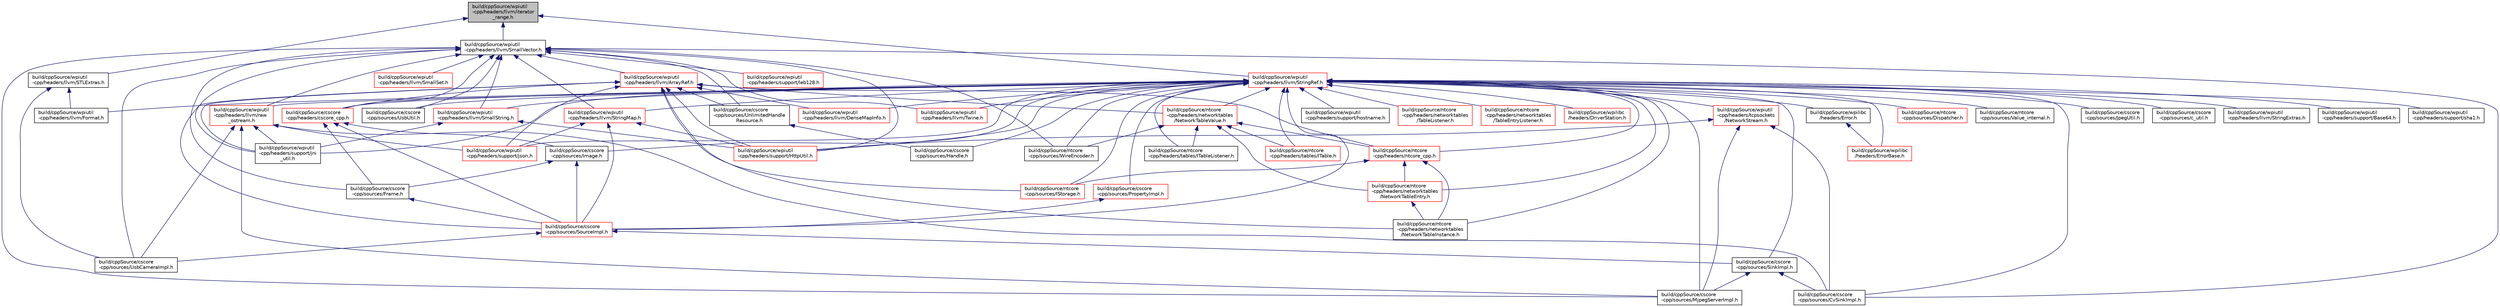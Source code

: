 digraph "build/cppSource/wpiutil-cpp/headers/llvm/iterator_range.h"
{
  edge [fontname="Helvetica",fontsize="10",labelfontname="Helvetica",labelfontsize="10"];
  node [fontname="Helvetica",fontsize="10",shape=record];
  Node1 [label="build/cppSource/wpiutil\l-cpp/headers/llvm/iterator\l_range.h",height=0.2,width=0.4,color="black", fillcolor="grey75", style="filled", fontcolor="black"];
  Node1 -> Node2 [dir="back",color="midnightblue",fontsize="10",style="solid",fontname="Helvetica"];
  Node2 [label="build/cppSource/wpiutil\l-cpp/headers/llvm/STLExtras.h",height=0.2,width=0.4,color="black", fillcolor="white", style="filled",URL="$STLExtras_8h_source.html"];
  Node2 -> Node3 [dir="back",color="midnightblue",fontsize="10",style="solid",fontname="Helvetica"];
  Node3 [label="build/cppSource/cscore\l-cpp/sources/UsbCameraImpl.h",height=0.2,width=0.4,color="black", fillcolor="white", style="filled",URL="$UsbCameraImpl_8h_source.html"];
  Node2 -> Node4 [dir="back",color="midnightblue",fontsize="10",style="solid",fontname="Helvetica"];
  Node4 [label="build/cppSource/wpiutil\l-cpp/headers/llvm/Format.h",height=0.2,width=0.4,color="black", fillcolor="white", style="filled",URL="$Format_8h_source.html"];
  Node1 -> Node5 [dir="back",color="midnightblue",fontsize="10",style="solid",fontname="Helvetica"];
  Node5 [label="build/cppSource/wpiutil\l-cpp/headers/llvm/SmallVector.h",height=0.2,width=0.4,color="black", fillcolor="white", style="filled",URL="$SmallVector_8h_source.html"];
  Node5 -> Node6 [dir="back",color="midnightblue",fontsize="10",style="solid",fontname="Helvetica"];
  Node6 [label="build/cppSource/ntcore\l-cpp/sources/WireEncoder.h",height=0.2,width=0.4,color="black", fillcolor="white", style="filled",URL="$WireEncoder_8h_source.html"];
  Node5 -> Node7 [dir="back",color="midnightblue",fontsize="10",style="solid",fontname="Helvetica"];
  Node7 [label="build/cppSource/cscore\l-cpp/sources/Frame.h",height=0.2,width=0.4,color="black", fillcolor="white", style="filled",URL="$Frame_8h_source.html"];
  Node7 -> Node8 [dir="back",color="midnightblue",fontsize="10",style="solid",fontname="Helvetica"];
  Node8 [label="build/cppSource/cscore\l-cpp/sources/SourceImpl.h",height=0.2,width=0.4,color="red", fillcolor="white", style="filled",URL="$SourceImpl_8h_source.html"];
  Node8 -> Node9 [dir="back",color="midnightblue",fontsize="10",style="solid",fontname="Helvetica"];
  Node9 [label="build/cppSource/cscore\l-cpp/sources/SinkImpl.h",height=0.2,width=0.4,color="black", fillcolor="white", style="filled",URL="$SinkImpl_8h_source.html"];
  Node9 -> Node10 [dir="back",color="midnightblue",fontsize="10",style="solid",fontname="Helvetica"];
  Node10 [label="build/cppSource/cscore\l-cpp/sources/MjpegServerImpl.h",height=0.2,width=0.4,color="black", fillcolor="white", style="filled",URL="$MjpegServerImpl_8h_source.html"];
  Node9 -> Node11 [dir="back",color="midnightblue",fontsize="10",style="solid",fontname="Helvetica"];
  Node11 [label="build/cppSource/cscore\l-cpp/sources/CvSinkImpl.h",height=0.2,width=0.4,color="black", fillcolor="white", style="filled",URL="$CvSinkImpl_8h_source.html"];
  Node8 -> Node3 [dir="back",color="midnightblue",fontsize="10",style="solid",fontname="Helvetica"];
  Node5 -> Node12 [dir="back",color="midnightblue",fontsize="10",style="solid",fontname="Helvetica"];
  Node12 [label="build/cppSource/cscore\l-cpp/sources/UnlimitedHandle\lResource.h",height=0.2,width=0.4,color="black", fillcolor="white", style="filled",URL="$UnlimitedHandleResource_8h_source.html"];
  Node12 -> Node13 [dir="back",color="midnightblue",fontsize="10",style="solid",fontname="Helvetica"];
  Node13 [label="build/cppSource/cscore\l-cpp/sources/Handle.h",height=0.2,width=0.4,color="black", fillcolor="white", style="filled",URL="$cscore-cpp_2sources_2Handle_8h_source.html"];
  Node5 -> Node14 [dir="back",color="midnightblue",fontsize="10",style="solid",fontname="Helvetica"];
  Node14 [label="build/cppSource/cscore\l-cpp/sources/UsbUtil.h",height=0.2,width=0.4,color="black", fillcolor="white", style="filled",URL="$UsbUtil_8h_source.html"];
  Node5 -> Node3 [dir="back",color="midnightblue",fontsize="10",style="solid",fontname="Helvetica"];
  Node5 -> Node10 [dir="back",color="midnightblue",fontsize="10",style="solid",fontname="Helvetica"];
  Node5 -> Node11 [dir="back",color="midnightblue",fontsize="10",style="solid",fontname="Helvetica"];
  Node5 -> Node15 [dir="back",color="midnightblue",fontsize="10",style="solid",fontname="Helvetica"];
  Node15 [label="build/cppSource/wpiutil\l-cpp/headers/llvm/SmallSet.h",height=0.2,width=0.4,color="red", fillcolor="white", style="filled",URL="$SmallSet_8h_source.html"];
  Node5 -> Node16 [dir="back",color="midnightblue",fontsize="10",style="solid",fontname="Helvetica"];
  Node16 [label="build/cppSource/wpiutil\l-cpp/headers/llvm/StringMap.h",height=0.2,width=0.4,color="red", fillcolor="white", style="filled",URL="$StringMap_8h_source.html"];
  Node16 -> Node8 [dir="back",color="midnightblue",fontsize="10",style="solid",fontname="Helvetica"];
  Node16 -> Node17 [dir="back",color="midnightblue",fontsize="10",style="solid",fontname="Helvetica"];
  Node17 [label="build/cppSource/wpiutil\l-cpp/headers/support/json.h",height=0.2,width=0.4,color="red", fillcolor="white", style="filled",URL="$json_8h_source.html"];
  Node16 -> Node18 [dir="back",color="midnightblue",fontsize="10",style="solid",fontname="Helvetica"];
  Node18 [label="build/cppSource/wpiutil\l-cpp/headers/support/HttpUtil.h",height=0.2,width=0.4,color="red", fillcolor="white", style="filled",URL="$HttpUtil_8h_source.html"];
  Node5 -> Node19 [dir="back",color="midnightblue",fontsize="10",style="solid",fontname="Helvetica"];
  Node19 [label="build/cppSource/wpiutil\l-cpp/headers/llvm/raw\l_ostream.h",height=0.2,width=0.4,color="red", fillcolor="white", style="filled",URL="$raw__ostream_8h_source.html"];
  Node19 -> Node3 [dir="back",color="midnightblue",fontsize="10",style="solid",fontname="Helvetica"];
  Node19 -> Node10 [dir="back",color="midnightblue",fontsize="10",style="solid",fontname="Helvetica"];
  Node19 -> Node11 [dir="back",color="midnightblue",fontsize="10",style="solid",fontname="Helvetica"];
  Node19 -> Node20 [dir="back",color="midnightblue",fontsize="10",style="solid",fontname="Helvetica"];
  Node20 [label="build/cppSource/wpiutil\l-cpp/headers/support/jni\l_util.h",height=0.2,width=0.4,color="black", fillcolor="white", style="filled",URL="$jni__util_8h_source.html"];
  Node19 -> Node17 [dir="back",color="midnightblue",fontsize="10",style="solid",fontname="Helvetica"];
  Node5 -> Node21 [dir="back",color="midnightblue",fontsize="10",style="solid",fontname="Helvetica"];
  Node21 [label="build/cppSource/wpiutil\l-cpp/headers/llvm/Twine.h",height=0.2,width=0.4,color="red", fillcolor="white", style="filled",URL="$Twine_8h_source.html"];
  Node5 -> Node22 [dir="back",color="midnightblue",fontsize="10",style="solid",fontname="Helvetica"];
  Node22 [label="build/cppSource/wpiutil\l-cpp/headers/llvm/ArrayRef.h",height=0.2,width=0.4,color="red", fillcolor="white", style="filled",URL="$ArrayRef_8h_source.html"];
  Node22 -> Node23 [dir="back",color="midnightblue",fontsize="10",style="solid",fontname="Helvetica"];
  Node23 [label="build/cppSource/ntcore\l-cpp/sources/IStorage.h",height=0.2,width=0.4,color="red", fillcolor="white", style="filled",URL="$IStorage_8h_source.html"];
  Node22 -> Node8 [dir="back",color="midnightblue",fontsize="10",style="solid",fontname="Helvetica"];
  Node22 -> Node12 [dir="back",color="midnightblue",fontsize="10",style="solid",fontname="Helvetica"];
  Node22 -> Node24 [dir="back",color="midnightblue",fontsize="10",style="solid",fontname="Helvetica"];
  Node24 [label="build/cppSource/wpiutil\l-cpp/headers/llvm/DenseMapInfo.h",height=0.2,width=0.4,color="red", fillcolor="white", style="filled",URL="$DenseMapInfo_8h_source.html"];
  Node22 -> Node20 [dir="back",color="midnightblue",fontsize="10",style="solid",fontname="Helvetica"];
  Node22 -> Node17 [dir="back",color="midnightblue",fontsize="10",style="solid",fontname="Helvetica"];
  Node22 -> Node18 [dir="back",color="midnightblue",fontsize="10",style="solid",fontname="Helvetica"];
  Node22 -> Node25 [dir="back",color="midnightblue",fontsize="10",style="solid",fontname="Helvetica"];
  Node25 [label="build/cppSource/ntcore\l-cpp/headers/networktables\l/NetworkTableValue.h",height=0.2,width=0.4,color="red", fillcolor="white", style="filled",URL="$NetworkTableValue_8h_source.html"];
  Node25 -> Node6 [dir="back",color="midnightblue",fontsize="10",style="solid",fontname="Helvetica"];
  Node25 -> Node26 [dir="back",color="midnightblue",fontsize="10",style="solid",fontname="Helvetica"];
  Node26 [label="build/cppSource/ntcore\l-cpp/headers/tables/ITableListener.h",height=0.2,width=0.4,color="black", fillcolor="white", style="filled",URL="$ITableListener_8h_source.html"];
  Node25 -> Node27 [dir="back",color="midnightblue",fontsize="10",style="solid",fontname="Helvetica"];
  Node27 [label="build/cppSource/ntcore\l-cpp/headers/tables/ITable.h",height=0.2,width=0.4,color="red", fillcolor="white", style="filled",URL="$ITable_8h_source.html"];
  Node25 -> Node28 [dir="back",color="midnightblue",fontsize="10",style="solid",fontname="Helvetica"];
  Node28 [label="build/cppSource/ntcore\l-cpp/headers/networktables\l/NetworkTableEntry.h",height=0.2,width=0.4,color="red", fillcolor="white", style="filled",URL="$NetworkTableEntry_8h_source.html"];
  Node28 -> Node29 [dir="back",color="midnightblue",fontsize="10",style="solid",fontname="Helvetica"];
  Node29 [label="build/cppSource/ntcore\l-cpp/headers/networktables\l/NetworkTableInstance.h",height=0.2,width=0.4,color="black", fillcolor="white", style="filled",URL="$NetworkTableInstance_8h_source.html"];
  Node25 -> Node30 [dir="back",color="midnightblue",fontsize="10",style="solid",fontname="Helvetica"];
  Node30 [label="build/cppSource/ntcore\l-cpp/headers/ntcore_cpp.h",height=0.2,width=0.4,color="red", fillcolor="white", style="filled",URL="$ntcore__cpp_8h_source.html"];
  Node30 -> Node23 [dir="back",color="midnightblue",fontsize="10",style="solid",fontname="Helvetica"];
  Node30 -> Node29 [dir="back",color="midnightblue",fontsize="10",style="solid",fontname="Helvetica"];
  Node30 -> Node28 [dir="back",color="midnightblue",fontsize="10",style="solid",fontname="Helvetica"];
  Node22 -> Node29 [dir="back",color="midnightblue",fontsize="10",style="solid",fontname="Helvetica"];
  Node22 -> Node30 [dir="back",color="midnightblue",fontsize="10",style="solid",fontname="Helvetica"];
  Node22 -> Node31 [dir="back",color="midnightblue",fontsize="10",style="solid",fontname="Helvetica"];
  Node31 [label="build/cppSource/cscore\l-cpp/headers/cscore_cpp.h",height=0.2,width=0.4,color="red", fillcolor="white", style="filled",URL="$cscore__cpp_8h_source.html"];
  Node31 -> Node32 [dir="back",color="midnightblue",fontsize="10",style="solid",fontname="Helvetica"];
  Node32 [label="build/cppSource/cscore\l-cpp/sources/Image.h",height=0.2,width=0.4,color="black", fillcolor="white", style="filled",URL="$Image_8h_source.html"];
  Node32 -> Node7 [dir="back",color="midnightblue",fontsize="10",style="solid",fontname="Helvetica"];
  Node32 -> Node8 [dir="back",color="midnightblue",fontsize="10",style="solid",fontname="Helvetica"];
  Node31 -> Node7 [dir="back",color="midnightblue",fontsize="10",style="solid",fontname="Helvetica"];
  Node31 -> Node8 [dir="back",color="midnightblue",fontsize="10",style="solid",fontname="Helvetica"];
  Node5 -> Node33 [dir="back",color="midnightblue",fontsize="10",style="solid",fontname="Helvetica"];
  Node33 [label="build/cppSource/wpiutil\l-cpp/headers/llvm/SmallString.h",height=0.2,width=0.4,color="red", fillcolor="white", style="filled",URL="$SmallString_8h_source.html"];
  Node33 -> Node20 [dir="back",color="midnightblue",fontsize="10",style="solid",fontname="Helvetica"];
  Node33 -> Node18 [dir="back",color="midnightblue",fontsize="10",style="solid",fontname="Helvetica"];
  Node5 -> Node34 [dir="back",color="midnightblue",fontsize="10",style="solid",fontname="Helvetica"];
  Node34 [label="build/cppSource/wpiutil\l-cpp/headers/support/leb128.h",height=0.2,width=0.4,color="red", fillcolor="white", style="filled",URL="$leb128_8h_source.html"];
  Node5 -> Node20 [dir="back",color="midnightblue",fontsize="10",style="solid",fontname="Helvetica"];
  Node5 -> Node18 [dir="back",color="midnightblue",fontsize="10",style="solid",fontname="Helvetica"];
  Node5 -> Node31 [dir="back",color="midnightblue",fontsize="10",style="solid",fontname="Helvetica"];
  Node1 -> Node35 [dir="back",color="midnightblue",fontsize="10",style="solid",fontname="Helvetica"];
  Node35 [label="build/cppSource/wpiutil\l-cpp/headers/llvm/StringRef.h",height=0.2,width=0.4,color="red", fillcolor="white", style="filled",URL="$StringRef_8h_source.html"];
  Node35 -> Node36 [dir="back",color="midnightblue",fontsize="10",style="solid",fontname="Helvetica"];
  Node36 [label="build/cppSource/ntcore\l-cpp/sources/Dispatcher.h",height=0.2,width=0.4,color="red", fillcolor="white", style="filled",URL="$Dispatcher_8h_source.html"];
  Node35 -> Node23 [dir="back",color="midnightblue",fontsize="10",style="solid",fontname="Helvetica"];
  Node35 -> Node6 [dir="back",color="midnightblue",fontsize="10",style="solid",fontname="Helvetica"];
  Node35 -> Node37 [dir="back",color="midnightblue",fontsize="10",style="solid",fontname="Helvetica"];
  Node37 [label="build/cppSource/ntcore\l-cpp/sources/Value_internal.h",height=0.2,width=0.4,color="black", fillcolor="white", style="filled",URL="$Value__internal_8h_source.html"];
  Node35 -> Node9 [dir="back",color="midnightblue",fontsize="10",style="solid",fontname="Helvetica"];
  Node35 -> Node8 [dir="back",color="midnightblue",fontsize="10",style="solid",fontname="Helvetica"];
  Node35 -> Node32 [dir="back",color="midnightblue",fontsize="10",style="solid",fontname="Helvetica"];
  Node35 -> Node38 [dir="back",color="midnightblue",fontsize="10",style="solid",fontname="Helvetica"];
  Node38 [label="build/cppSource/cscore\l-cpp/sources/PropertyImpl.h",height=0.2,width=0.4,color="red", fillcolor="white", style="filled",URL="$PropertyImpl_8h_source.html"];
  Node38 -> Node8 [dir="back",color="midnightblue",fontsize="10",style="solid",fontname="Helvetica"];
  Node35 -> Node13 [dir="back",color="midnightblue",fontsize="10",style="solid",fontname="Helvetica"];
  Node35 -> Node39 [dir="back",color="midnightblue",fontsize="10",style="solid",fontname="Helvetica"];
  Node39 [label="build/cppSource/cscore\l-cpp/sources/JpegUtil.h",height=0.2,width=0.4,color="black", fillcolor="white", style="filled",URL="$JpegUtil_8h_source.html"];
  Node35 -> Node40 [dir="back",color="midnightblue",fontsize="10",style="solid",fontname="Helvetica"];
  Node40 [label="build/cppSource/cscore\l-cpp/sources/c_util.h",height=0.2,width=0.4,color="black", fillcolor="white", style="filled",URL="$c__util_8h_source.html"];
  Node35 -> Node14 [dir="back",color="midnightblue",fontsize="10",style="solid",fontname="Helvetica"];
  Node35 -> Node10 [dir="back",color="midnightblue",fontsize="10",style="solid",fontname="Helvetica"];
  Node35 -> Node11 [dir="back",color="midnightblue",fontsize="10",style="solid",fontname="Helvetica"];
  Node35 -> Node41 [dir="back",color="midnightblue",fontsize="10",style="solid",fontname="Helvetica"];
  Node41 [label="build/cppSource/wpiutil\l-cpp/headers/tcpsockets\l/NetworkStream.h",height=0.2,width=0.4,color="red", fillcolor="white", style="filled",URL="$NetworkStream_8h_source.html"];
  Node41 -> Node10 [dir="back",color="midnightblue",fontsize="10",style="solid",fontname="Helvetica"];
  Node41 -> Node11 [dir="back",color="midnightblue",fontsize="10",style="solid",fontname="Helvetica"];
  Node41 -> Node18 [dir="back",color="midnightblue",fontsize="10",style="solid",fontname="Helvetica"];
  Node35 -> Node42 [dir="back",color="midnightblue",fontsize="10",style="solid",fontname="Helvetica"];
  Node42 [label="build/cppSource/wpiutil\l-cpp/headers/llvm/StringExtras.h",height=0.2,width=0.4,color="black", fillcolor="white", style="filled",URL="$StringExtras_8h_source.html"];
  Node35 -> Node24 [dir="back",color="midnightblue",fontsize="10",style="solid",fontname="Helvetica"];
  Node35 -> Node16 [dir="back",color="midnightblue",fontsize="10",style="solid",fontname="Helvetica"];
  Node35 -> Node4 [dir="back",color="midnightblue",fontsize="10",style="solid",fontname="Helvetica"];
  Node35 -> Node19 [dir="back",color="midnightblue",fontsize="10",style="solid",fontname="Helvetica"];
  Node35 -> Node21 [dir="back",color="midnightblue",fontsize="10",style="solid",fontname="Helvetica"];
  Node35 -> Node33 [dir="back",color="midnightblue",fontsize="10",style="solid",fontname="Helvetica"];
  Node35 -> Node20 [dir="back",color="midnightblue",fontsize="10",style="solid",fontname="Helvetica"];
  Node35 -> Node17 [dir="back",color="midnightblue",fontsize="10",style="solid",fontname="Helvetica"];
  Node35 -> Node18 [dir="back",color="midnightblue",fontsize="10",style="solid",fontname="Helvetica"];
  Node35 -> Node43 [dir="back",color="midnightblue",fontsize="10",style="solid",fontname="Helvetica"];
  Node43 [label="build/cppSource/wpiutil\l-cpp/headers/support/Base64.h",height=0.2,width=0.4,color="black", fillcolor="white", style="filled",URL="$Base64_8h_source.html"];
  Node35 -> Node44 [dir="back",color="midnightblue",fontsize="10",style="solid",fontname="Helvetica"];
  Node44 [label="build/cppSource/wpiutil\l-cpp/headers/support/sha1.h",height=0.2,width=0.4,color="black", fillcolor="white", style="filled",URL="$sha1_8h_source.html"];
  Node35 -> Node45 [dir="back",color="midnightblue",fontsize="10",style="solid",fontname="Helvetica"];
  Node45 [label="build/cppSource/wpiutil\l-cpp/headers/support/hostname.h",height=0.2,width=0.4,color="black", fillcolor="white", style="filled",URL="$hostname_8h_source.html"];
  Node35 -> Node26 [dir="back",color="midnightblue",fontsize="10",style="solid",fontname="Helvetica"];
  Node35 -> Node27 [dir="back",color="midnightblue",fontsize="10",style="solid",fontname="Helvetica"];
  Node35 -> Node46 [dir="back",color="midnightblue",fontsize="10",style="solid",fontname="Helvetica"];
  Node46 [label="build/cppSource/ntcore\l-cpp/headers/networktables\l/TableListener.h",height=0.2,width=0.4,color="red", fillcolor="white", style="filled",URL="$TableListener_8h_source.html"];
  Node35 -> Node47 [dir="back",color="midnightblue",fontsize="10",style="solid",fontname="Helvetica"];
  Node47 [label="build/cppSource/ntcore\l-cpp/headers/networktables\l/TableEntryListener.h",height=0.2,width=0.4,color="red", fillcolor="white", style="filled",URL="$TableEntryListener_8h_source.html"];
  Node35 -> Node25 [dir="back",color="midnightblue",fontsize="10",style="solid",fontname="Helvetica"];
  Node35 -> Node29 [dir="back",color="midnightblue",fontsize="10",style="solid",fontname="Helvetica"];
  Node35 -> Node28 [dir="back",color="midnightblue",fontsize="10",style="solid",fontname="Helvetica"];
  Node35 -> Node30 [dir="back",color="midnightblue",fontsize="10",style="solid",fontname="Helvetica"];
  Node35 -> Node31 [dir="back",color="midnightblue",fontsize="10",style="solid",fontname="Helvetica"];
  Node35 -> Node48 [dir="back",color="midnightblue",fontsize="10",style="solid",fontname="Helvetica"];
  Node48 [label="build/cppSource/wpilibc\l/headers/ErrorBase.h",height=0.2,width=0.4,color="red", fillcolor="white", style="filled",URL="$ErrorBase_8h_source.html"];
  Node35 -> Node49 [dir="back",color="midnightblue",fontsize="10",style="solid",fontname="Helvetica"];
  Node49 [label="build/cppSource/wpilibc\l/headers/Error.h",height=0.2,width=0.4,color="black", fillcolor="white", style="filled",URL="$Error_8h_source.html"];
  Node49 -> Node48 [dir="back",color="midnightblue",fontsize="10",style="solid",fontname="Helvetica"];
  Node35 -> Node50 [dir="back",color="midnightblue",fontsize="10",style="solid",fontname="Helvetica"];
  Node50 [label="build/cppSource/wpilibc\l/headers/DriverStation.h",height=0.2,width=0.4,color="red", fillcolor="white", style="filled",URL="$DriverStation_8h_source.html"];
}
